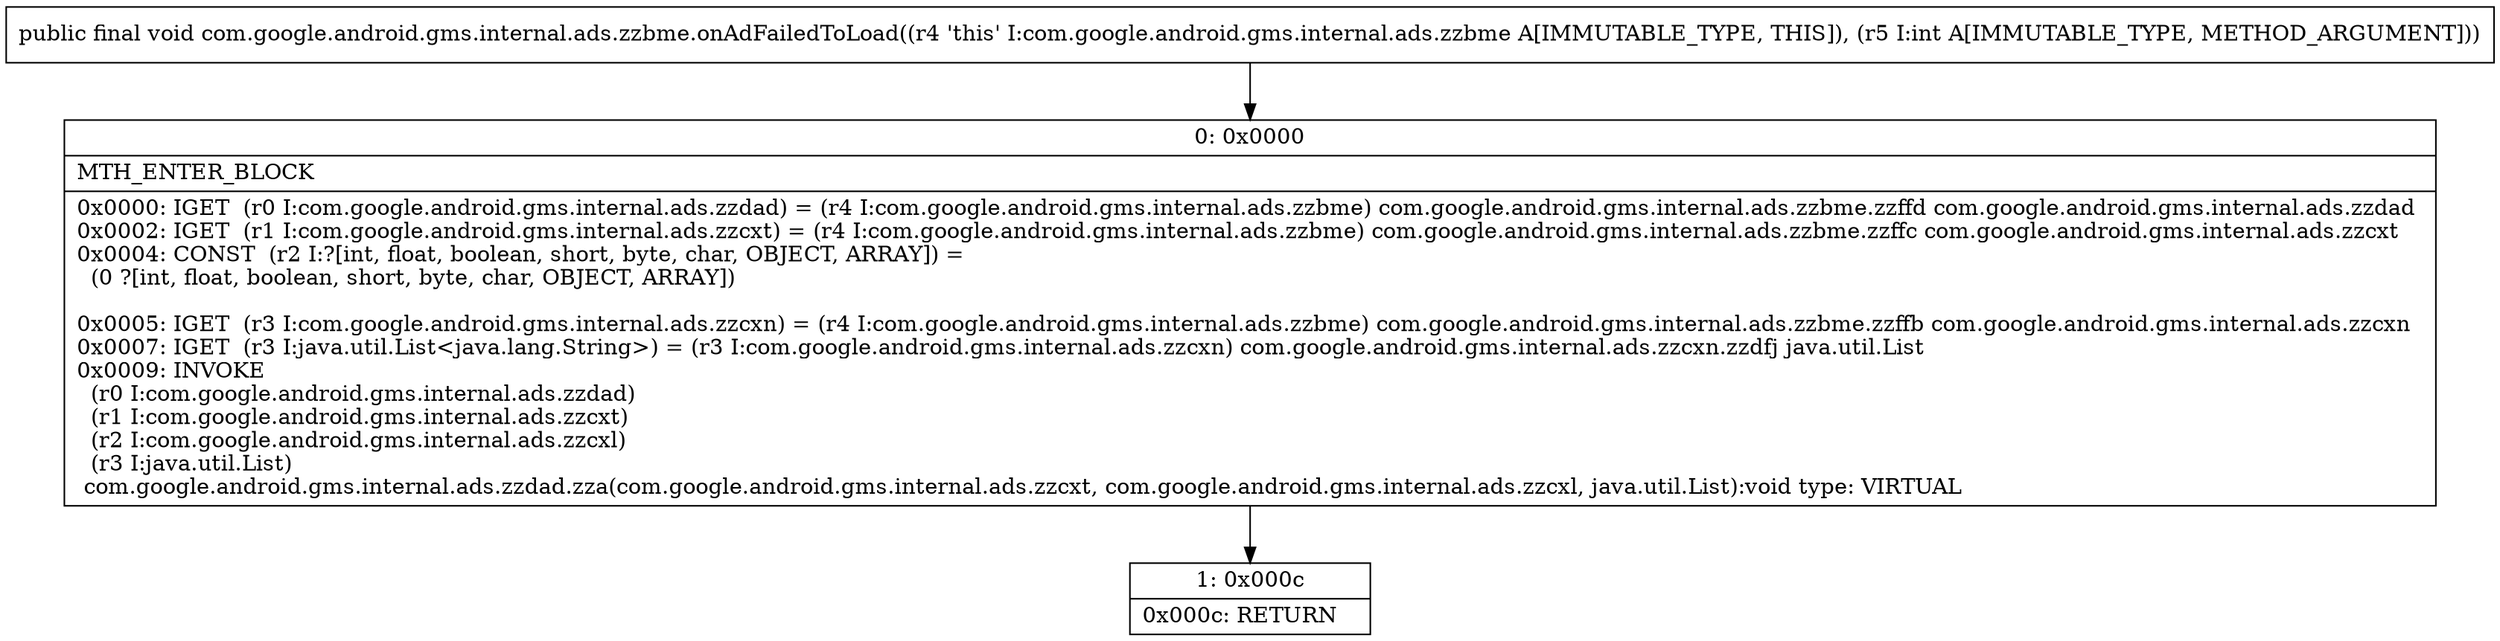 digraph "CFG forcom.google.android.gms.internal.ads.zzbme.onAdFailedToLoad(I)V" {
Node_0 [shape=record,label="{0\:\ 0x0000|MTH_ENTER_BLOCK\l|0x0000: IGET  (r0 I:com.google.android.gms.internal.ads.zzdad) = (r4 I:com.google.android.gms.internal.ads.zzbme) com.google.android.gms.internal.ads.zzbme.zzffd com.google.android.gms.internal.ads.zzdad \l0x0002: IGET  (r1 I:com.google.android.gms.internal.ads.zzcxt) = (r4 I:com.google.android.gms.internal.ads.zzbme) com.google.android.gms.internal.ads.zzbme.zzffc com.google.android.gms.internal.ads.zzcxt \l0x0004: CONST  (r2 I:?[int, float, boolean, short, byte, char, OBJECT, ARRAY]) = \l  (0 ?[int, float, boolean, short, byte, char, OBJECT, ARRAY])\l \l0x0005: IGET  (r3 I:com.google.android.gms.internal.ads.zzcxn) = (r4 I:com.google.android.gms.internal.ads.zzbme) com.google.android.gms.internal.ads.zzbme.zzffb com.google.android.gms.internal.ads.zzcxn \l0x0007: IGET  (r3 I:java.util.List\<java.lang.String\>) = (r3 I:com.google.android.gms.internal.ads.zzcxn) com.google.android.gms.internal.ads.zzcxn.zzdfj java.util.List \l0x0009: INVOKE  \l  (r0 I:com.google.android.gms.internal.ads.zzdad)\l  (r1 I:com.google.android.gms.internal.ads.zzcxt)\l  (r2 I:com.google.android.gms.internal.ads.zzcxl)\l  (r3 I:java.util.List)\l com.google.android.gms.internal.ads.zzdad.zza(com.google.android.gms.internal.ads.zzcxt, com.google.android.gms.internal.ads.zzcxl, java.util.List):void type: VIRTUAL \l}"];
Node_1 [shape=record,label="{1\:\ 0x000c|0x000c: RETURN   \l}"];
MethodNode[shape=record,label="{public final void com.google.android.gms.internal.ads.zzbme.onAdFailedToLoad((r4 'this' I:com.google.android.gms.internal.ads.zzbme A[IMMUTABLE_TYPE, THIS]), (r5 I:int A[IMMUTABLE_TYPE, METHOD_ARGUMENT])) }"];
MethodNode -> Node_0;
Node_0 -> Node_1;
}

